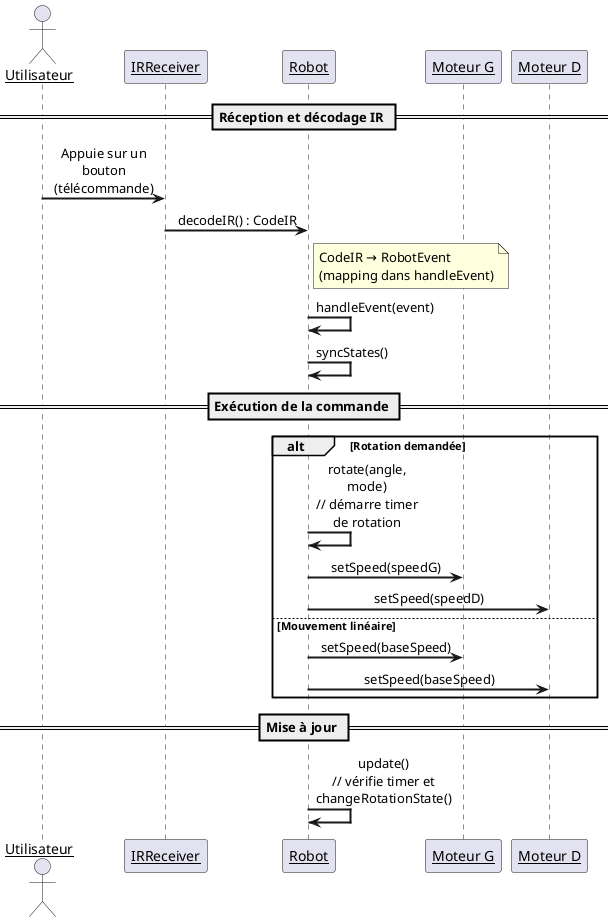 @startuml
skinparam sequenceArrowThickness 2
skinparam sequenceMessageAlign center
skinparam sequenceParticipant underline
skinparam maxMessageSize 120

actor "Utilisateur" as U
participant "IRReceiver" as IR
participant "Robot"      as R
participant "Moteur G"   as MG
participant "Moteur D"   as MD

== Réception et décodage IR ==
U -> IR : Appuie sur un bouton\n(télécommande)
IR -> R : decodeIR() : CodeIR

note right of R
  CodeIR → RobotEvent
  (mapping dans handleEvent)
end note

R -> R : handleEvent(event)
R -> R : syncStates()

== Exécution de la commande ==
alt Rotation demandée
  R -> R : rotate(angle, mode)\n// démarre timer de rotation
  R -> MG : setSpeed(speedG)
  R -> MD : setSpeed(speedD)
else Mouvement linéaire
  R -> MG : setSpeed(baseSpeed)
  R -> MD : setSpeed(baseSpeed)
end

== Mise à jour ==
R -> R : update()\n// vérifie timer et changeRotationState()
@enduml
